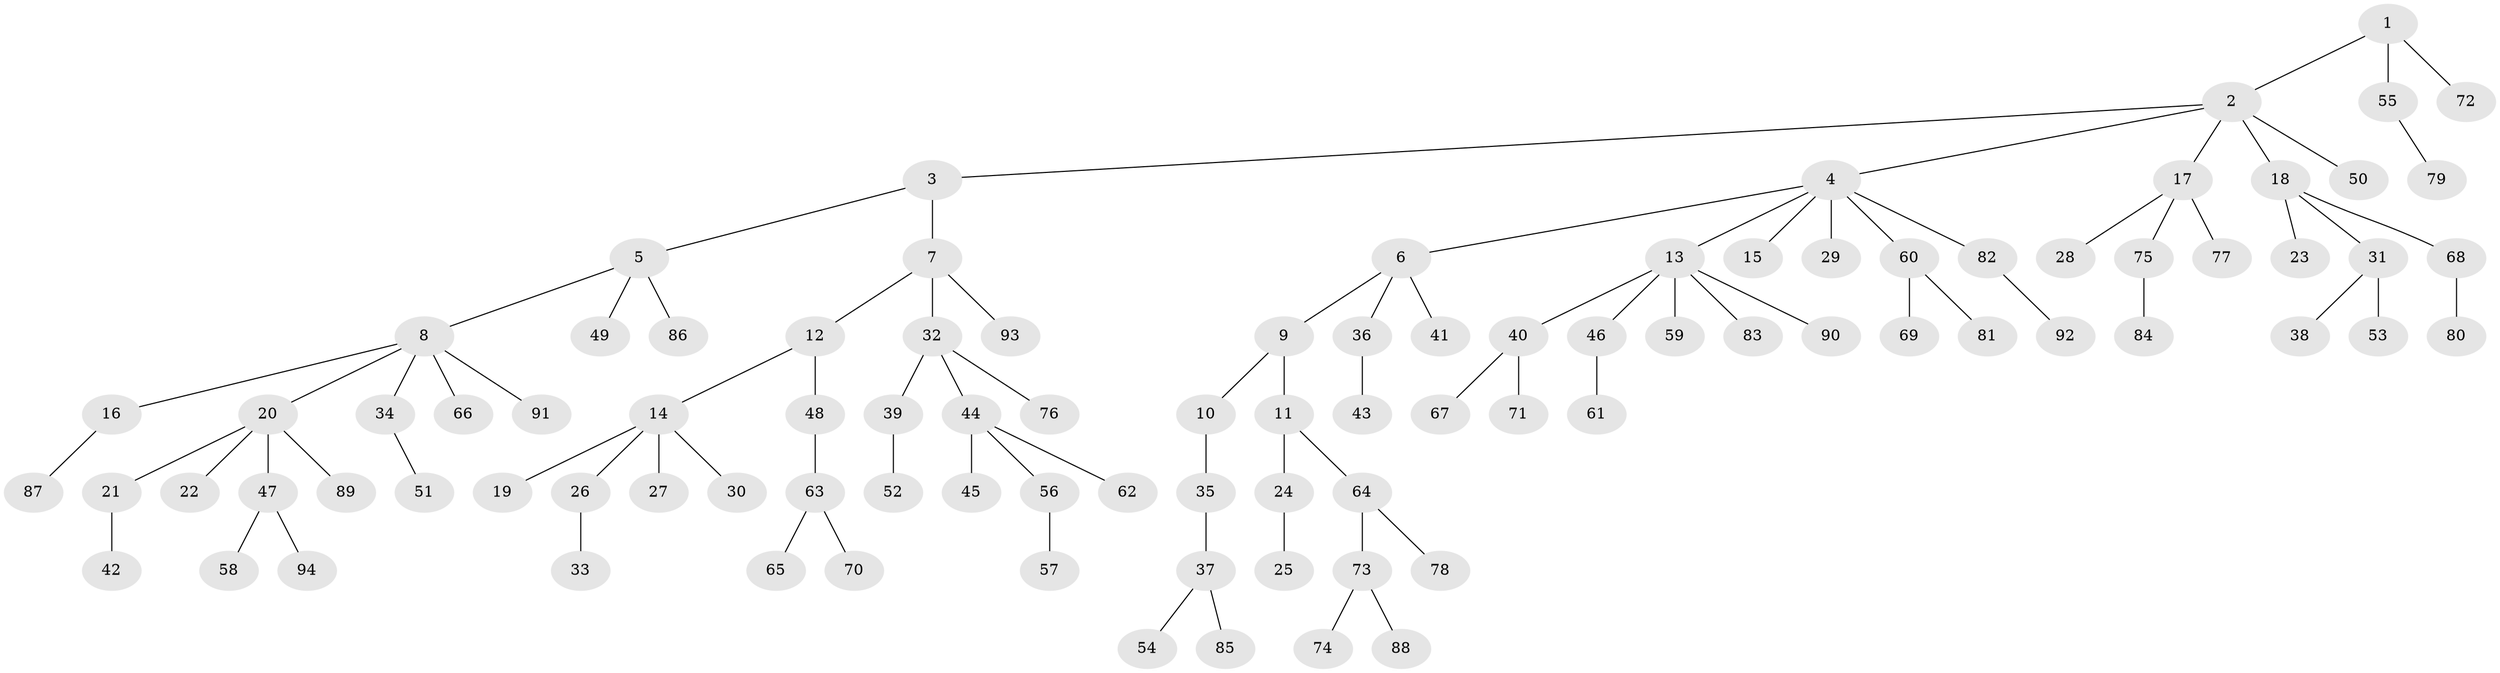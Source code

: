 // Generated by graph-tools (version 1.1) at 2025/15/03/09/25 04:15:35]
// undirected, 94 vertices, 93 edges
graph export_dot {
graph [start="1"]
  node [color=gray90,style=filled];
  1;
  2;
  3;
  4;
  5;
  6;
  7;
  8;
  9;
  10;
  11;
  12;
  13;
  14;
  15;
  16;
  17;
  18;
  19;
  20;
  21;
  22;
  23;
  24;
  25;
  26;
  27;
  28;
  29;
  30;
  31;
  32;
  33;
  34;
  35;
  36;
  37;
  38;
  39;
  40;
  41;
  42;
  43;
  44;
  45;
  46;
  47;
  48;
  49;
  50;
  51;
  52;
  53;
  54;
  55;
  56;
  57;
  58;
  59;
  60;
  61;
  62;
  63;
  64;
  65;
  66;
  67;
  68;
  69;
  70;
  71;
  72;
  73;
  74;
  75;
  76;
  77;
  78;
  79;
  80;
  81;
  82;
  83;
  84;
  85;
  86;
  87;
  88;
  89;
  90;
  91;
  92;
  93;
  94;
  1 -- 2;
  1 -- 55;
  1 -- 72;
  2 -- 3;
  2 -- 4;
  2 -- 17;
  2 -- 18;
  2 -- 50;
  3 -- 5;
  3 -- 7;
  4 -- 6;
  4 -- 13;
  4 -- 15;
  4 -- 29;
  4 -- 60;
  4 -- 82;
  5 -- 8;
  5 -- 49;
  5 -- 86;
  6 -- 9;
  6 -- 36;
  6 -- 41;
  7 -- 12;
  7 -- 32;
  7 -- 93;
  8 -- 16;
  8 -- 20;
  8 -- 34;
  8 -- 66;
  8 -- 91;
  9 -- 10;
  9 -- 11;
  10 -- 35;
  11 -- 24;
  11 -- 64;
  12 -- 14;
  12 -- 48;
  13 -- 40;
  13 -- 46;
  13 -- 59;
  13 -- 83;
  13 -- 90;
  14 -- 19;
  14 -- 26;
  14 -- 27;
  14 -- 30;
  16 -- 87;
  17 -- 28;
  17 -- 75;
  17 -- 77;
  18 -- 23;
  18 -- 31;
  18 -- 68;
  20 -- 21;
  20 -- 22;
  20 -- 47;
  20 -- 89;
  21 -- 42;
  24 -- 25;
  26 -- 33;
  31 -- 38;
  31 -- 53;
  32 -- 39;
  32 -- 44;
  32 -- 76;
  34 -- 51;
  35 -- 37;
  36 -- 43;
  37 -- 54;
  37 -- 85;
  39 -- 52;
  40 -- 67;
  40 -- 71;
  44 -- 45;
  44 -- 56;
  44 -- 62;
  46 -- 61;
  47 -- 58;
  47 -- 94;
  48 -- 63;
  55 -- 79;
  56 -- 57;
  60 -- 69;
  60 -- 81;
  63 -- 65;
  63 -- 70;
  64 -- 73;
  64 -- 78;
  68 -- 80;
  73 -- 74;
  73 -- 88;
  75 -- 84;
  82 -- 92;
}
